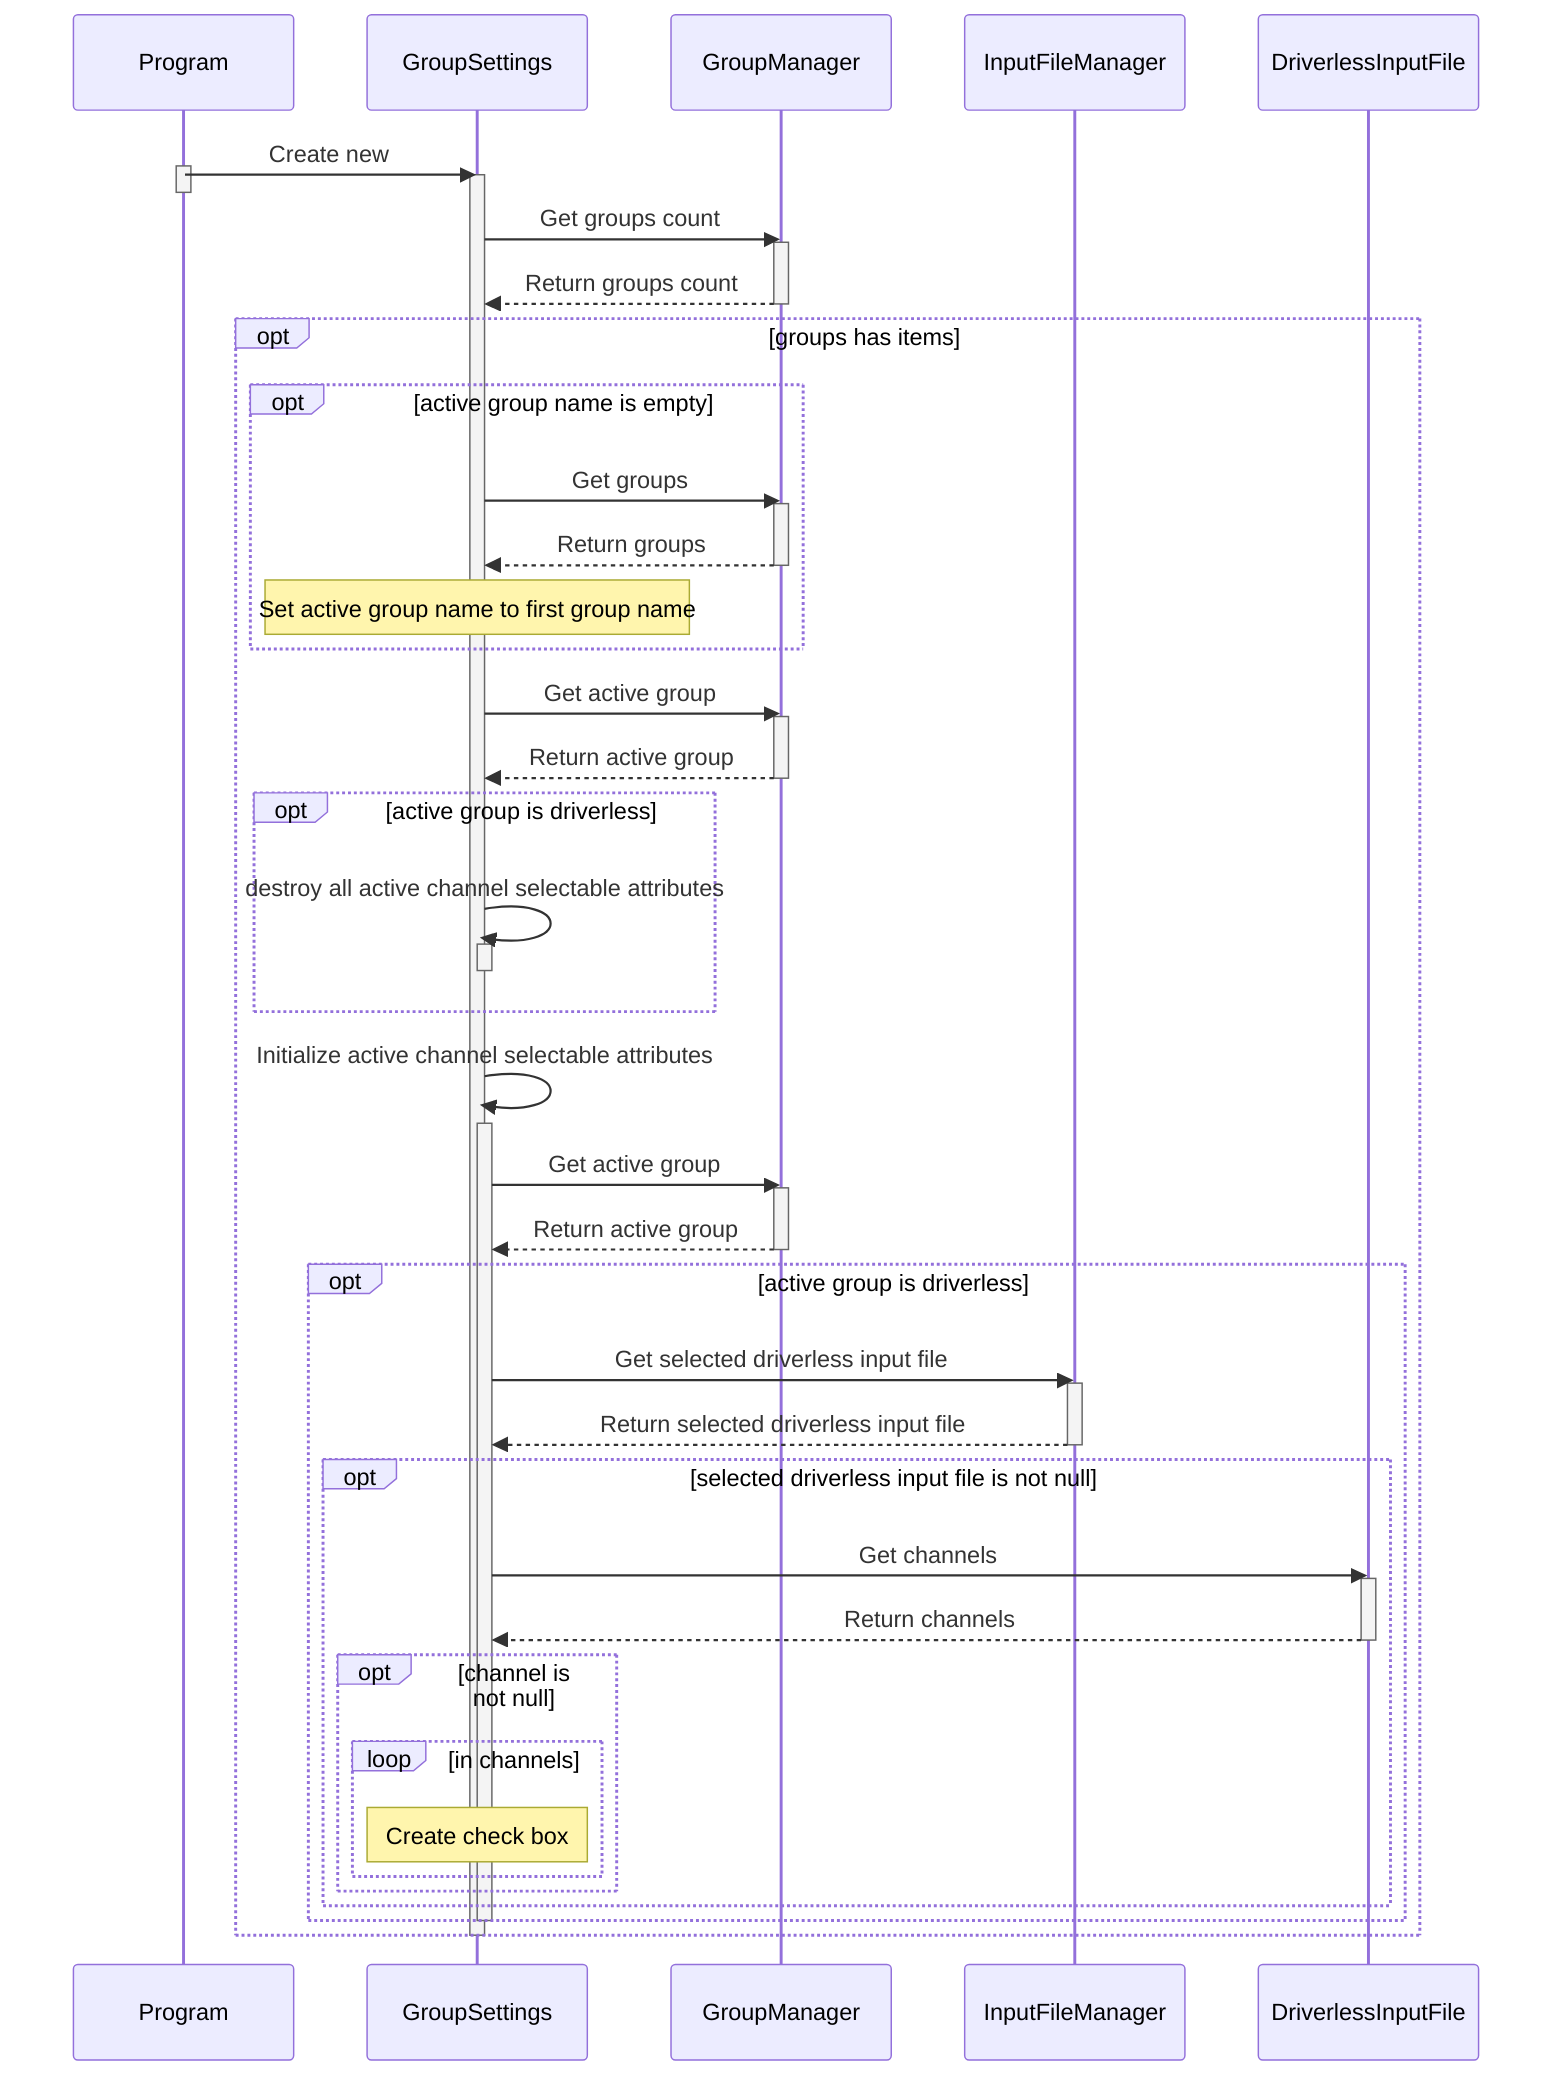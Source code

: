 sequenceDiagram
  participant Program
  participant GroupSettings
  participant GroupManager
  participant InputFileManager
  participant DriverlessInputFile

  Program ->> GroupSettings: Create new
  activate Program
  deactivate Program
  activate GroupSettings
    %% GroupSettings - row 51
    GroupSettings ->> GroupManager: Get groups count
    activate GroupManager
      GroupManager -->> GroupSettings: Return groups count
    deactivate GroupManager

    %% GroupSettings - row 51
    opt groups has items
      %% GroupSettings - row 53
      opt active group name is empty
        GroupSettings ->> GroupManager: Get groups
        activate GroupManager
          GroupManager -->> GroupSettings: Return groups
        deactivate GroupManager

        Note over GroupSettings: Set active group name to first group name
      end
    
      %% GroupSettings - row 58
      GroupSettings ->> GroupManager: Get active group
      activate GroupManager
        GroupManager -->> GroupSettings: Return active group
      deactivate GroupManager

      %% GroupSettings - row 58
      opt active group is driverless
        %% GroupSettings - row 60
        GroupSettings ->> GroupSettings: destroy all active channel selectable attributes
        activate GroupSettings
        deactivate GroupSettings
      end 

      %% GroupSettings - row 63
      GroupSettings ->> GroupSettings: Initialize active channel selectable attributes
      activate GroupSettings
        %% GroupSettings - row 101
        GroupSettings ->> GroupManager: Get active group
        activate GroupManager
          GroupManager -->> GroupSettings: Return active group
        deactivate GroupManager

        %% GroupSettings - row 101
        opt active group is driverless
          %% GroupSettings - row 103
          GroupSettings ->> InputFileManager: Get selected driverless input file
          activate InputFileManager
            InputFileManager -->> GroupSettings: Return selected driverless input file
          deactivate InputFileManager

          %% GroupSettings - row 104
          opt selected driverless input file is not null
            %% GroupSettings - row 106
            GroupSettings ->> DriverlessInputFile: Get channels
            activate DriverlessInputFile
              DriverlessInputFile -->> GroupSettings: Return channels
            deactivate DriverlessInputFile

            %% GroupSettings - row 107
            opt channel is not null
              %% GroupSettings - row 114
              loop in channels
                Note over GroupSettings: Create check box
              end
            end
          end
        end
      deactivate GroupSettings
    end
  deactivate GroupSettings